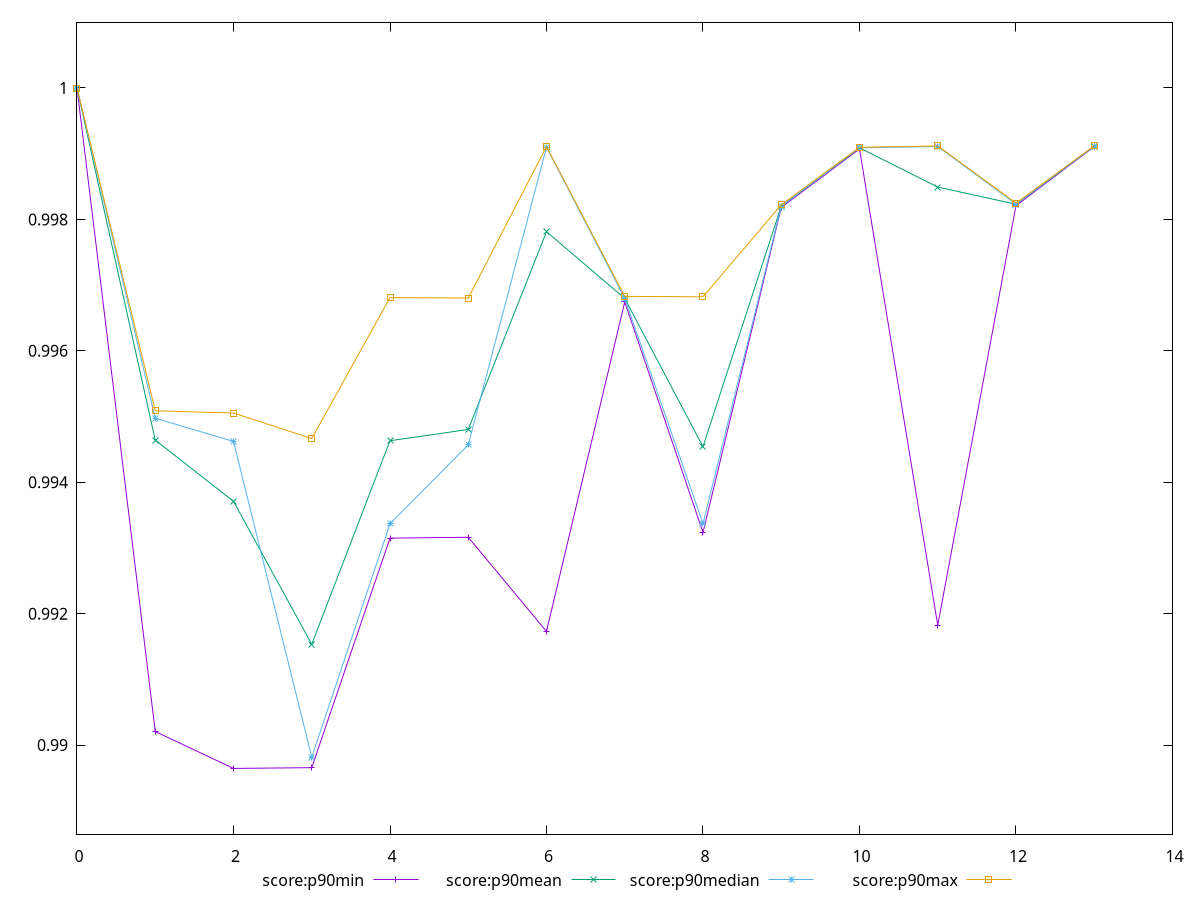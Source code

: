 reset
set terminal svg size 640, 520 enhanced background rgb 'white'
set output "report_00007_2020-12-11T15:55:29.892Z/first-cpu-idle/progression/score.svg"

$scoreP90Min <<EOF
0 0.9999996999950614
1 0.9902054559997523
2 0.9896442437660908
3 0.9896559295246983
4 0.9931492519276602
5 0.9931619917360298
6 0.991729261323782
7 0.9967440434023507
8 0.9932353217589898
9 0.9981831480638936
10 0.9990720525661545
11 0.9918246309334533
12 0.9982089200913472
13 0.9991083392741568
EOF

$scoreP90Mean <<EOF
0 0.9999997162341753
1 0.9946412241556873
2 0.9937089106914421
3 0.9915337695045211
4 0.9946316771768982
5 0.9948035584175543
6 0.9978132040551533
7 0.9967965712543628
8 0.9945406063447365
9 0.9982011238348962
10 0.9990881826730424
11 0.998491992526317
12 0.9982303702911802
13 0.9991139180863264
EOF

$scoreP90Median <<EOF
0 0.9999997158852205
1 0.9949731533784785
2 0.9946211231540849
3 0.9898162423445476
4 0.9933671236041064
5 0.9945691997069909
6 0.999098684223539
7 0.9967980638415099
8 0.9933696647512789
9 0.998200359901739
10 0.9990891660228575
11 0.9991084835719645
12 0.9982323467761703
13 0.9991137234268843
EOF

$scoreP90Max <<EOF
0 0.9999997305941051
1 0.995087227320148
2 0.9950528285962085
3 0.9946642199017626
4 0.9968097766593298
5 0.9968029092942965
6 0.9991080935823182
7 0.996828492387632
8 0.996822020714211
9 0.9982227963317172
10 0.9990973234379674
11 0.9991184642258293
12 0.9982482382757556
13 0.9991198782548187
EOF

set key outside below
set yrange [0.9886442437660908:1.000999730594105]

plot \
  $scoreP90Min title "score:p90min" with linespoints, \
  $scoreP90Mean title "score:p90mean" with linespoints, \
  $scoreP90Median title "score:p90median" with linespoints, \
  $scoreP90Max title "score:p90max" with linespoints, \


reset